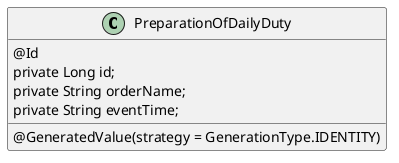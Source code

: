 @startuml
class PreparationOfDailyDuty {

    @Id
    @GeneratedValue(strategy = GenerationType.IDENTITY)
    private Long id;
    private String orderName;
    private String eventTime;
}
@enduml